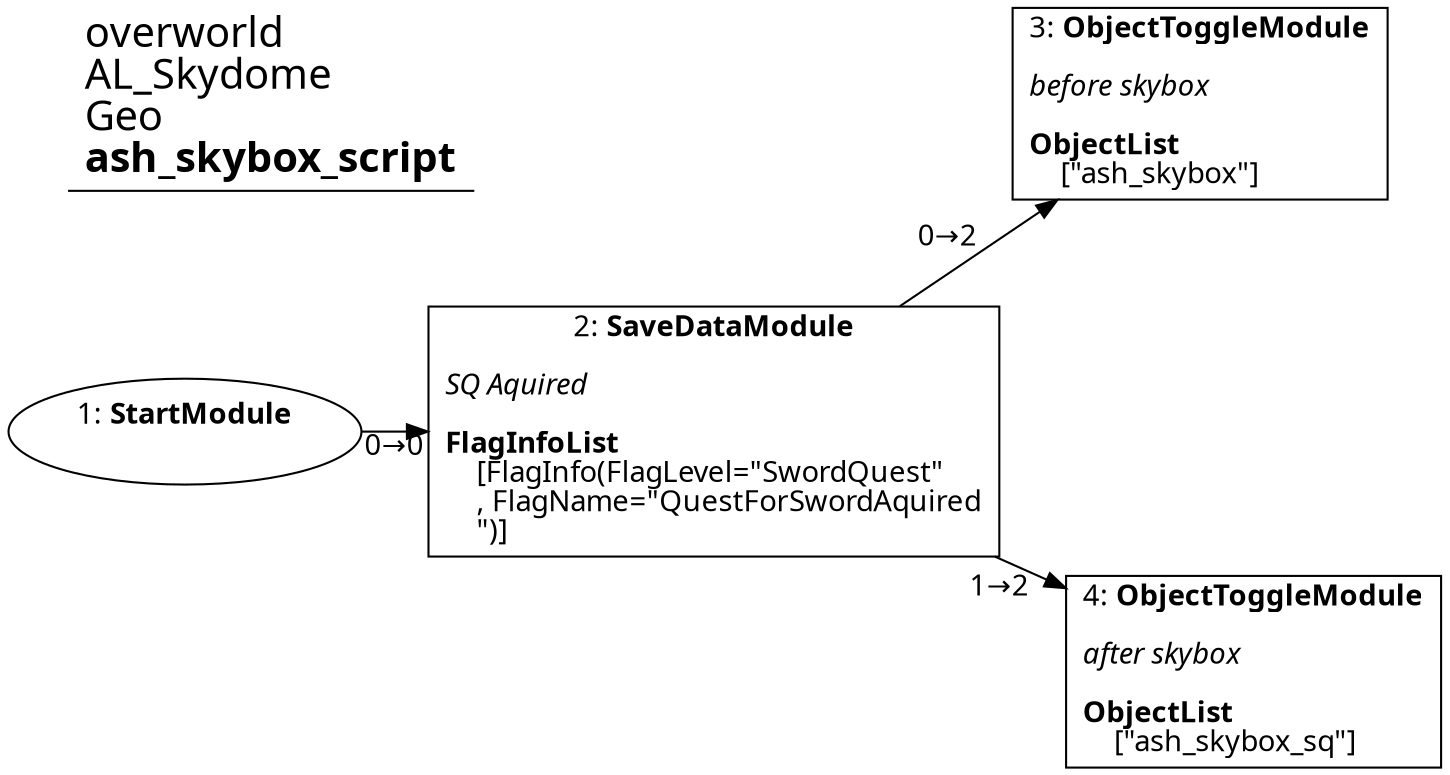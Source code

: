 digraph {
    layout = fdp;
    overlap = prism;
    sep = "+16";
    splines = spline;

    node [ shape = box ];

    graph [ fontname = "Segoe UI" ];
    node [ fontname = "Segoe UI" ];
    edge [ fontname = "Segoe UI" ];

    1 [ label = <1: <b>StartModule</b><br/><br/>> ];
    1 [ shape = oval ]
    1 [ pos = "0.16700001,-0.404!" ];
    1 -> 2 [ label = "0→0" ];

    2 [ label = <2: <b>SaveDataModule</b><br/><br/><i>SQ Aquired<br align="left"/></i><br align="left"/><b>FlagInfoList</b><br align="left"/>    [FlagInfo(FlagLevel=&quot;SwordQuest&quot;<br align="left"/>    , FlagName=&quot;QuestForSwordAquired<br align="left"/>    &quot;)]<br align="left"/>> ];
    2 [ pos = "0.384,-0.404!" ];
    2 -> 4 [ label = "1→2" ];
    2 -> 3 [ label = "0→2" ];

    3 [ label = <3: <b>ObjectToggleModule</b><br/><br/><i>before skybox<br align="left"/></i><br align="left"/><b>ObjectList</b><br align="left"/>    [&quot;ash_skybox&quot;]<br align="left"/>> ];
    3 [ pos = "0.69000006,-0.202!" ];

    4 [ label = <4: <b>ObjectToggleModule</b><br/><br/><i>after skybox<br align="left"/></i><br align="left"/><b>ObjectList</b><br align="left"/>    [&quot;ash_skybox_sq&quot;]<br align="left"/>> ];
    4 [ pos = "0.69200003,-0.541!" ];

    title [ pos = "0.16600001,-0.201!" ];
    title [ shape = underline ];
    title [ label = <<font point-size="20">overworld<br align="left"/>AL_Skydome<br align="left"/>Geo<br align="left"/><b>ash_skybox_script</b><br align="left"/></font>> ];
}
